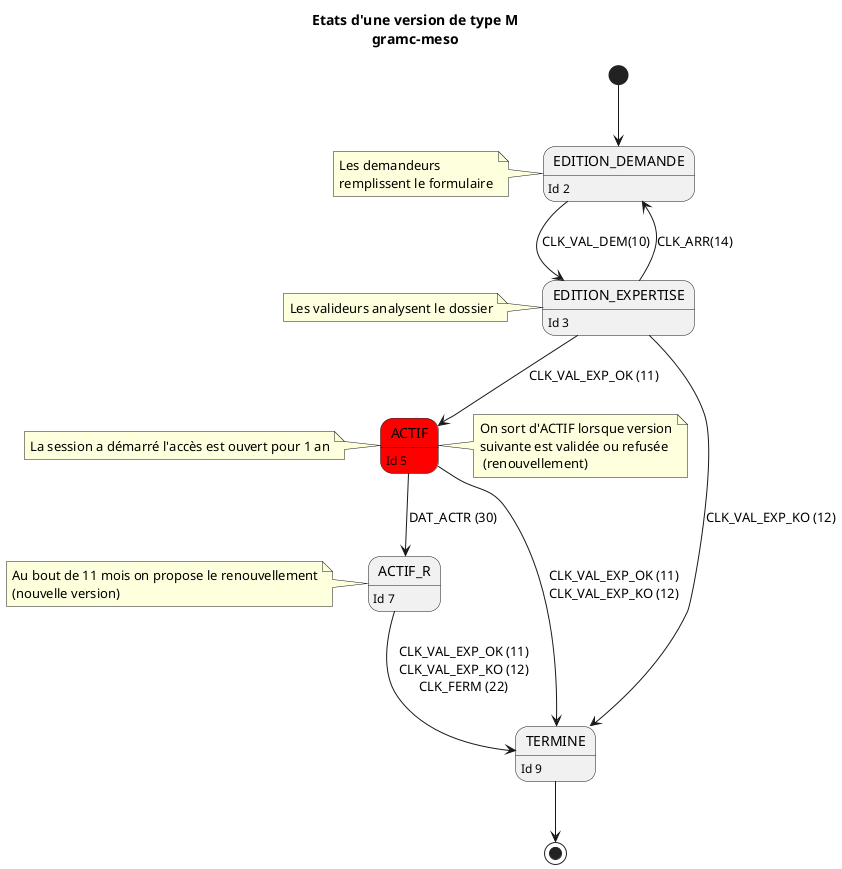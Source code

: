 @startuml

title Etats d'une version de type M\ngramc-meso

EDITION_DEMANDE: Id 2
EDITION_EXPERTISE: Id 3
ACTIF: Id 5
ACTIF_R: Id 7
TERMINE: Id 9
state ACTIF #red

note left of EDITION_DEMANDE: Les demandeurs\nremplissent le formulaire
note left of EDITION_EXPERTISE: Les valideurs analysent le dossier
note left of ACTIF: La session a démarré l'accès est ouvert pour 1 an
note left of ACTIF_R: Au bout de 11 mois on propose le renouvellement\n(nouvelle version)
note right of ACTIF: On sort d'ACTIF lorsque version\nsuivante est validée ou refusée\n (renouvellement)

[*]               --> EDITION_DEMANDE
EDITION_DEMANDE   --> EDITION_EXPERTISE: CLK_VAL_DEM(10)
EDITION_EXPERTISE --> EDITION_DEMANDE: CLK_ARR(14)
EDITION_EXPERTISE --> ACTIF: CLK_VAL_EXP_OK (11)
EDITION_EXPERTISE --> TERMINE: CLK_VAL_EXP_KO (12)
ACTIF             --> ACTIF_R: DAT_ACTR (30)
ACTIF_R           --> TERMINE: CLK_VAL_EXP_OK (11)\nCLK_VAL_EXP_KO (12)\nCLK_FERM (22)
ACTIF             --> TERMINE: CLK_VAL_EXP_OK (11)\nCLK_VAL_EXP_KO (12)
TERMINE           --> [*]
@enduml
